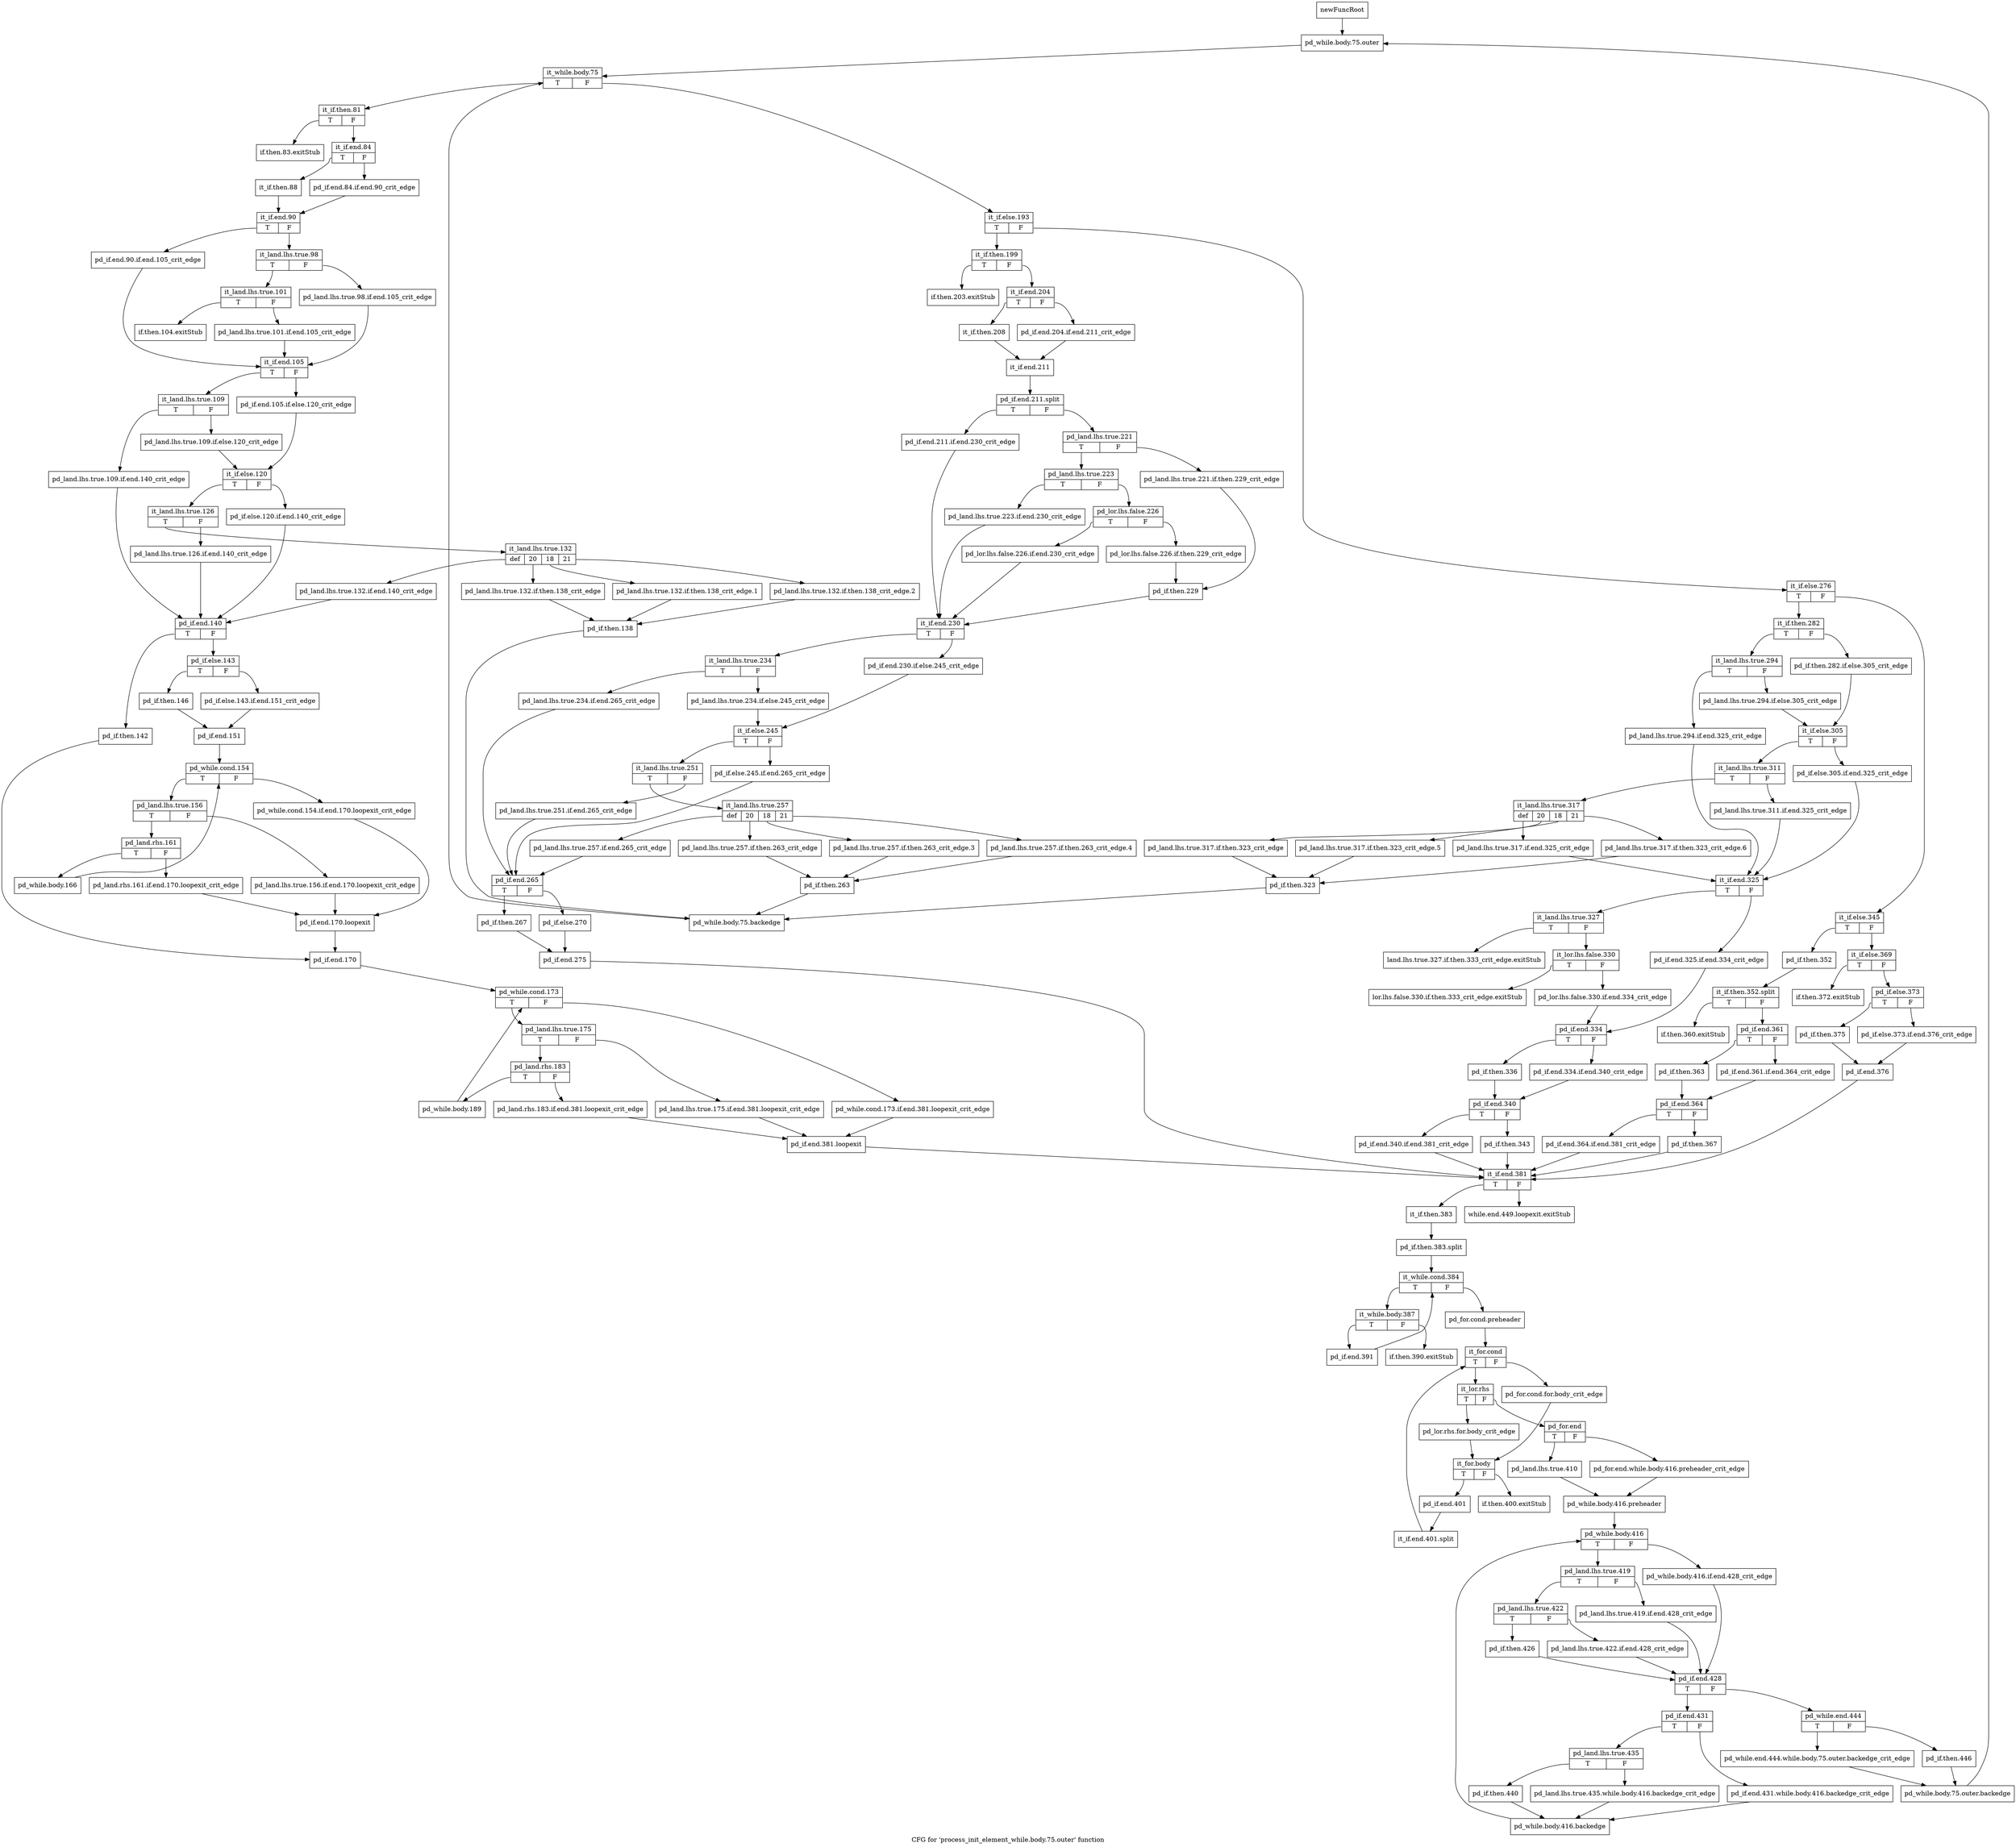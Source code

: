 digraph "CFG for 'process_init_element_while.body.75.outer' function" {
	label="CFG for 'process_init_element_while.body.75.outer' function";

	Node0xa076a60 [shape=record,label="{newFuncRoot}"];
	Node0xa076a60 -> Node0xa076dd0;
	Node0xa076ab0 [shape=record,label="{if.then.372.exitStub}"];
	Node0xa076b00 [shape=record,label="{if.then.360.exitStub}"];
	Node0xa076b50 [shape=record,label="{land.lhs.true.327.if.then.333_crit_edge.exitStub}"];
	Node0xa076ba0 [shape=record,label="{lor.lhs.false.330.if.then.333_crit_edge.exitStub}"];
	Node0xa076bf0 [shape=record,label="{if.then.203.exitStub}"];
	Node0xa076c40 [shape=record,label="{if.then.83.exitStub}"];
	Node0xa076c90 [shape=record,label="{if.then.104.exitStub}"];
	Node0xa076ce0 [shape=record,label="{while.end.449.loopexit.exitStub}"];
	Node0xa076d30 [shape=record,label="{if.then.400.exitStub}"];
	Node0xa076d80 [shape=record,label="{if.then.390.exitStub}"];
	Node0xa076dd0 [shape=record,label="{pd_while.body.75.outer}"];
	Node0xa076dd0 -> Node0xa076e20;
	Node0xa076e20 [shape=record,label="{it_while.body.75|{<s0>T|<s1>F}}"];
	Node0xa076e20:s0 -> Node0xa078590;
	Node0xa076e20:s1 -> Node0xa076e70;
	Node0xa076e70 [shape=record,label="{it_if.else.193|{<s0>T|<s1>F}}"];
	Node0xa076e70:s0 -> Node0xa077b40;
	Node0xa076e70:s1 -> Node0xa076ec0;
	Node0xa076ec0 [shape=record,label="{it_if.else.276|{<s0>T|<s1>F}}"];
	Node0xa076ec0:s0 -> Node0xa077320;
	Node0xa076ec0:s1 -> Node0xa076f10;
	Node0xa076f10 [shape=record,label="{it_if.else.345|{<s0>T|<s1>F}}"];
	Node0xa076f10:s0 -> Node0xa0770f0;
	Node0xa076f10:s1 -> Node0xa076f60;
	Node0xa076f60 [shape=record,label="{it_if.else.369|{<s0>T|<s1>F}}"];
	Node0xa076f60:s0 -> Node0xa076ab0;
	Node0xa076f60:s1 -> Node0xa076fb0;
	Node0xa076fb0 [shape=record,label="{pd_if.else.373|{<s0>T|<s1>F}}"];
	Node0xa076fb0:s0 -> Node0xa077050;
	Node0xa076fb0:s1 -> Node0xa077000;
	Node0xa077000 [shape=record,label="{pd_if.else.373.if.end.376_crit_edge}"];
	Node0xa077000 -> Node0xa0770a0;
	Node0xa077050 [shape=record,label="{pd_if.then.375}"];
	Node0xa077050 -> Node0xa0770a0;
	Node0xa0770a0 [shape=record,label="{pd_if.end.376}"];
	Node0xa0770a0 -> Node0xa079490;
	Node0xa0770f0 [shape=record,label="{pd_if.then.352}"];
	Node0xa0770f0 -> Node0xf0f0340;
	Node0xf0f0340 [shape=record,label="{it_if.then.352.split|{<s0>T|<s1>F}}"];
	Node0xf0f0340:s0 -> Node0xa076b00;
	Node0xf0f0340:s1 -> Node0xa077140;
	Node0xa077140 [shape=record,label="{pd_if.end.361|{<s0>T|<s1>F}}"];
	Node0xa077140:s0 -> Node0xa0771e0;
	Node0xa077140:s1 -> Node0xa077190;
	Node0xa077190 [shape=record,label="{pd_if.end.361.if.end.364_crit_edge}"];
	Node0xa077190 -> Node0xa077230;
	Node0xa0771e0 [shape=record,label="{pd_if.then.363}"];
	Node0xa0771e0 -> Node0xa077230;
	Node0xa077230 [shape=record,label="{pd_if.end.364|{<s0>T|<s1>F}}"];
	Node0xa077230:s0 -> Node0xa0772d0;
	Node0xa077230:s1 -> Node0xa077280;
	Node0xa077280 [shape=record,label="{pd_if.then.367}"];
	Node0xa077280 -> Node0xa079490;
	Node0xa0772d0 [shape=record,label="{pd_if.end.364.if.end.381_crit_edge}"];
	Node0xa0772d0 -> Node0xa079490;
	Node0xa077320 [shape=record,label="{it_if.then.282|{<s0>T|<s1>F}}"];
	Node0xa077320:s0 -> Node0xa0773c0;
	Node0xa077320:s1 -> Node0xa077370;
	Node0xa077370 [shape=record,label="{pd_if.then.282.if.else.305_crit_edge}"];
	Node0xa077370 -> Node0xa077460;
	Node0xa0773c0 [shape=record,label="{it_land.lhs.true.294|{<s0>T|<s1>F}}"];
	Node0xa0773c0:s0 -> Node0xa077780;
	Node0xa0773c0:s1 -> Node0xa077410;
	Node0xa077410 [shape=record,label="{pd_land.lhs.true.294.if.else.305_crit_edge}"];
	Node0xa077410 -> Node0xa077460;
	Node0xa077460 [shape=record,label="{it_if.else.305|{<s0>T|<s1>F}}"];
	Node0xa077460:s0 -> Node0xa077500;
	Node0xa077460:s1 -> Node0xa0774b0;
	Node0xa0774b0 [shape=record,label="{pd_if.else.305.if.end.325_crit_edge}"];
	Node0xa0774b0 -> Node0xa0777d0;
	Node0xa077500 [shape=record,label="{it_land.lhs.true.311|{<s0>T|<s1>F}}"];
	Node0xa077500:s0 -> Node0xa0775a0;
	Node0xa077500:s1 -> Node0xa077550;
	Node0xa077550 [shape=record,label="{pd_land.lhs.true.311.if.end.325_crit_edge}"];
	Node0xa077550 -> Node0xa0777d0;
	Node0xa0775a0 [shape=record,label="{it_land.lhs.true.317|{<s0>def|<s1>20|<s2>18|<s3>21}}"];
	Node0xa0775a0:s0 -> Node0xa077730;
	Node0xa0775a0:s1 -> Node0xa077690;
	Node0xa0775a0:s2 -> Node0xa077640;
	Node0xa0775a0:s3 -> Node0xa0775f0;
	Node0xa0775f0 [shape=record,label="{pd_land.lhs.true.317.if.then.323_crit_edge.6}"];
	Node0xa0775f0 -> Node0xa0776e0;
	Node0xa077640 [shape=record,label="{pd_land.lhs.true.317.if.then.323_crit_edge.5}"];
	Node0xa077640 -> Node0xa0776e0;
	Node0xa077690 [shape=record,label="{pd_land.lhs.true.317.if.then.323_crit_edge}"];
	Node0xa077690 -> Node0xa0776e0;
	Node0xa0776e0 [shape=record,label="{pd_if.then.323}"];
	Node0xa0776e0 -> Node0xa078cc0;
	Node0xa077730 [shape=record,label="{pd_land.lhs.true.317.if.end.325_crit_edge}"];
	Node0xa077730 -> Node0xa0777d0;
	Node0xa077780 [shape=record,label="{pd_land.lhs.true.294.if.end.325_crit_edge}"];
	Node0xa077780 -> Node0xa0777d0;
	Node0xa0777d0 [shape=record,label="{it_if.end.325|{<s0>T|<s1>F}}"];
	Node0xa0777d0:s0 -> Node0xa077870;
	Node0xa0777d0:s1 -> Node0xa077820;
	Node0xa077820 [shape=record,label="{pd_if.end.325.if.end.334_crit_edge}"];
	Node0xa077820 -> Node0xa077960;
	Node0xa077870 [shape=record,label="{it_land.lhs.true.327|{<s0>T|<s1>F}}"];
	Node0xa077870:s0 -> Node0xa076b50;
	Node0xa077870:s1 -> Node0xa0778c0;
	Node0xa0778c0 [shape=record,label="{it_lor.lhs.false.330|{<s0>T|<s1>F}}"];
	Node0xa0778c0:s0 -> Node0xa076ba0;
	Node0xa0778c0:s1 -> Node0xa077910;
	Node0xa077910 [shape=record,label="{pd_lor.lhs.false.330.if.end.334_crit_edge}"];
	Node0xa077910 -> Node0xa077960;
	Node0xa077960 [shape=record,label="{pd_if.end.334|{<s0>T|<s1>F}}"];
	Node0xa077960:s0 -> Node0xa077a00;
	Node0xa077960:s1 -> Node0xa0779b0;
	Node0xa0779b0 [shape=record,label="{pd_if.end.334.if.end.340_crit_edge}"];
	Node0xa0779b0 -> Node0xa077a50;
	Node0xa077a00 [shape=record,label="{pd_if.then.336}"];
	Node0xa077a00 -> Node0xa077a50;
	Node0xa077a50 [shape=record,label="{pd_if.end.340|{<s0>T|<s1>F}}"];
	Node0xa077a50:s0 -> Node0xa077af0;
	Node0xa077a50:s1 -> Node0xa077aa0;
	Node0xa077aa0 [shape=record,label="{pd_if.then.343}"];
	Node0xa077aa0 -> Node0xa079490;
	Node0xa077af0 [shape=record,label="{pd_if.end.340.if.end.381_crit_edge}"];
	Node0xa077af0 -> Node0xa079490;
	Node0xa077b40 [shape=record,label="{it_if.then.199|{<s0>T|<s1>F}}"];
	Node0xa077b40:s0 -> Node0xa076bf0;
	Node0xa077b40:s1 -> Node0xa077b90;
	Node0xa077b90 [shape=record,label="{it_if.end.204|{<s0>T|<s1>F}}"];
	Node0xa077b90:s0 -> Node0xa077c30;
	Node0xa077b90:s1 -> Node0xa077be0;
	Node0xa077be0 [shape=record,label="{pd_if.end.204.if.end.211_crit_edge}"];
	Node0xa077be0 -> Node0xa077c80;
	Node0xa077c30 [shape=record,label="{it_if.then.208}"];
	Node0xa077c30 -> Node0xa077c80;
	Node0xa077c80 [shape=record,label="{it_if.end.211}"];
	Node0xa077c80 -> Node0xf0eda00;
	Node0xf0eda00 [shape=record,label="{pd_if.end.211.split|{<s0>T|<s1>F}}"];
	Node0xf0eda00:s0 -> Node0xa077f50;
	Node0xf0eda00:s1 -> Node0xa077cd0;
	Node0xa077cd0 [shape=record,label="{pd_land.lhs.true.221|{<s0>T|<s1>F}}"];
	Node0xa077cd0:s0 -> Node0xa077d70;
	Node0xa077cd0:s1 -> Node0xa077d20;
	Node0xa077d20 [shape=record,label="{pd_land.lhs.true.221.if.then.229_crit_edge}"];
	Node0xa077d20 -> Node0xa077e60;
	Node0xa077d70 [shape=record,label="{pd_land.lhs.true.223|{<s0>T|<s1>F}}"];
	Node0xa077d70:s0 -> Node0xa077f00;
	Node0xa077d70:s1 -> Node0xa077dc0;
	Node0xa077dc0 [shape=record,label="{pd_lor.lhs.false.226|{<s0>T|<s1>F}}"];
	Node0xa077dc0:s0 -> Node0xa077eb0;
	Node0xa077dc0:s1 -> Node0xa077e10;
	Node0xa077e10 [shape=record,label="{pd_lor.lhs.false.226.if.then.229_crit_edge}"];
	Node0xa077e10 -> Node0xa077e60;
	Node0xa077e60 [shape=record,label="{pd_if.then.229}"];
	Node0xa077e60 -> Node0xa077fa0;
	Node0xa077eb0 [shape=record,label="{pd_lor.lhs.false.226.if.end.230_crit_edge}"];
	Node0xa077eb0 -> Node0xa077fa0;
	Node0xa077f00 [shape=record,label="{pd_land.lhs.true.223.if.end.230_crit_edge}"];
	Node0xa077f00 -> Node0xa077fa0;
	Node0xa077f50 [shape=record,label="{pd_if.end.211.if.end.230_crit_edge}"];
	Node0xa077f50 -> Node0xa077fa0;
	Node0xa077fa0 [shape=record,label="{it_if.end.230|{<s0>T|<s1>F}}"];
	Node0xa077fa0:s0 -> Node0xa078040;
	Node0xa077fa0:s1 -> Node0xa077ff0;
	Node0xa077ff0 [shape=record,label="{pd_if.end.230.if.else.245_crit_edge}"];
	Node0xa077ff0 -> Node0xa0780e0;
	Node0xa078040 [shape=record,label="{it_land.lhs.true.234|{<s0>T|<s1>F}}"];
	Node0xa078040:s0 -> Node0xa078400;
	Node0xa078040:s1 -> Node0xa078090;
	Node0xa078090 [shape=record,label="{pd_land.lhs.true.234.if.else.245_crit_edge}"];
	Node0xa078090 -> Node0xa0780e0;
	Node0xa0780e0 [shape=record,label="{it_if.else.245|{<s0>T|<s1>F}}"];
	Node0xa0780e0:s0 -> Node0xa078180;
	Node0xa0780e0:s1 -> Node0xa078130;
	Node0xa078130 [shape=record,label="{pd_if.else.245.if.end.265_crit_edge}"];
	Node0xa078130 -> Node0xa078450;
	Node0xa078180 [shape=record,label="{it_land.lhs.true.251|{<s0>T|<s1>F}}"];
	Node0xa078180:s0 -> Node0xa078220;
	Node0xa078180:s1 -> Node0xa0781d0;
	Node0xa0781d0 [shape=record,label="{pd_land.lhs.true.251.if.end.265_crit_edge}"];
	Node0xa0781d0 -> Node0xa078450;
	Node0xa078220 [shape=record,label="{it_land.lhs.true.257|{<s0>def|<s1>20|<s2>18|<s3>21}}"];
	Node0xa078220:s0 -> Node0xa0783b0;
	Node0xa078220:s1 -> Node0xa078310;
	Node0xa078220:s2 -> Node0xa0782c0;
	Node0xa078220:s3 -> Node0xa078270;
	Node0xa078270 [shape=record,label="{pd_land.lhs.true.257.if.then.263_crit_edge.4}"];
	Node0xa078270 -> Node0xa078360;
	Node0xa0782c0 [shape=record,label="{pd_land.lhs.true.257.if.then.263_crit_edge.3}"];
	Node0xa0782c0 -> Node0xa078360;
	Node0xa078310 [shape=record,label="{pd_land.lhs.true.257.if.then.263_crit_edge}"];
	Node0xa078310 -> Node0xa078360;
	Node0xa078360 [shape=record,label="{pd_if.then.263}"];
	Node0xa078360 -> Node0xa078cc0;
	Node0xa0783b0 [shape=record,label="{pd_land.lhs.true.257.if.end.265_crit_edge}"];
	Node0xa0783b0 -> Node0xa078450;
	Node0xa078400 [shape=record,label="{pd_land.lhs.true.234.if.end.265_crit_edge}"];
	Node0xa078400 -> Node0xa078450;
	Node0xa078450 [shape=record,label="{pd_if.end.265|{<s0>T|<s1>F}}"];
	Node0xa078450:s0 -> Node0xa0784f0;
	Node0xa078450:s1 -> Node0xa0784a0;
	Node0xa0784a0 [shape=record,label="{pd_if.else.270}"];
	Node0xa0784a0 -> Node0xa078540;
	Node0xa0784f0 [shape=record,label="{pd_if.then.267}"];
	Node0xa0784f0 -> Node0xa078540;
	Node0xa078540 [shape=record,label="{pd_if.end.275}"];
	Node0xa078540 -> Node0xa079490;
	Node0xa078590 [shape=record,label="{it_if.then.81|{<s0>T|<s1>F}}"];
	Node0xa078590:s0 -> Node0xa076c40;
	Node0xa078590:s1 -> Node0xa0785e0;
	Node0xa0785e0 [shape=record,label="{it_if.end.84|{<s0>T|<s1>F}}"];
	Node0xa0785e0:s0 -> Node0xa078680;
	Node0xa0785e0:s1 -> Node0xa078630;
	Node0xa078630 [shape=record,label="{pd_if.end.84.if.end.90_crit_edge}"];
	Node0xa078630 -> Node0xa0786d0;
	Node0xa078680 [shape=record,label="{it_if.then.88}"];
	Node0xa078680 -> Node0xa0786d0;
	Node0xa0786d0 [shape=record,label="{it_if.end.90|{<s0>T|<s1>F}}"];
	Node0xa0786d0:s0 -> Node0xa078860;
	Node0xa0786d0:s1 -> Node0xa078720;
	Node0xa078720 [shape=record,label="{it_land.lhs.true.98|{<s0>T|<s1>F}}"];
	Node0xa078720:s0 -> Node0xa0787c0;
	Node0xa078720:s1 -> Node0xa078770;
	Node0xa078770 [shape=record,label="{pd_land.lhs.true.98.if.end.105_crit_edge}"];
	Node0xa078770 -> Node0xa0788b0;
	Node0xa0787c0 [shape=record,label="{it_land.lhs.true.101|{<s0>T|<s1>F}}"];
	Node0xa0787c0:s0 -> Node0xa076c90;
	Node0xa0787c0:s1 -> Node0xa078810;
	Node0xa078810 [shape=record,label="{pd_land.lhs.true.101.if.end.105_crit_edge}"];
	Node0xa078810 -> Node0xa0788b0;
	Node0xa078860 [shape=record,label="{pd_if.end.90.if.end.105_crit_edge}"];
	Node0xa078860 -> Node0xa0788b0;
	Node0xa0788b0 [shape=record,label="{it_if.end.105|{<s0>T|<s1>F}}"];
	Node0xa0788b0:s0 -> Node0xa078950;
	Node0xa0788b0:s1 -> Node0xa078900;
	Node0xa078900 [shape=record,label="{pd_if.end.105.if.else.120_crit_edge}"];
	Node0xa078900 -> Node0xa0789f0;
	Node0xa078950 [shape=record,label="{it_land.lhs.true.109|{<s0>T|<s1>F}}"];
	Node0xa078950:s0 -> Node0xa078d60;
	Node0xa078950:s1 -> Node0xa0789a0;
	Node0xa0789a0 [shape=record,label="{pd_land.lhs.true.109.if.else.120_crit_edge}"];
	Node0xa0789a0 -> Node0xa0789f0;
	Node0xa0789f0 [shape=record,label="{it_if.else.120|{<s0>T|<s1>F}}"];
	Node0xa0789f0:s0 -> Node0xa078a90;
	Node0xa0789f0:s1 -> Node0xa078a40;
	Node0xa078a40 [shape=record,label="{pd_if.else.120.if.end.140_crit_edge}"];
	Node0xa078a40 -> Node0xa078db0;
	Node0xa078a90 [shape=record,label="{it_land.lhs.true.126|{<s0>T|<s1>F}}"];
	Node0xa078a90:s0 -> Node0xa078b30;
	Node0xa078a90:s1 -> Node0xa078ae0;
	Node0xa078ae0 [shape=record,label="{pd_land.lhs.true.126.if.end.140_crit_edge}"];
	Node0xa078ae0 -> Node0xa078db0;
	Node0xa078b30 [shape=record,label="{it_land.lhs.true.132|{<s0>def|<s1>20|<s2>18|<s3>21}}"];
	Node0xa078b30:s0 -> Node0xa078d10;
	Node0xa078b30:s1 -> Node0xa078c20;
	Node0xa078b30:s2 -> Node0xa078bd0;
	Node0xa078b30:s3 -> Node0xa078b80;
	Node0xa078b80 [shape=record,label="{pd_land.lhs.true.132.if.then.138_crit_edge.2}"];
	Node0xa078b80 -> Node0xa078c70;
	Node0xa078bd0 [shape=record,label="{pd_land.lhs.true.132.if.then.138_crit_edge.1}"];
	Node0xa078bd0 -> Node0xa078c70;
	Node0xa078c20 [shape=record,label="{pd_land.lhs.true.132.if.then.138_crit_edge}"];
	Node0xa078c20 -> Node0xa078c70;
	Node0xa078c70 [shape=record,label="{pd_if.then.138}"];
	Node0xa078c70 -> Node0xa078cc0;
	Node0xa078cc0 [shape=record,label="{pd_while.body.75.backedge}"];
	Node0xa078cc0 -> Node0xa076e20;
	Node0xa078d10 [shape=record,label="{pd_land.lhs.true.132.if.end.140_crit_edge}"];
	Node0xa078d10 -> Node0xa078db0;
	Node0xa078d60 [shape=record,label="{pd_land.lhs.true.109.if.end.140_crit_edge}"];
	Node0xa078d60 -> Node0xa078db0;
	Node0xa078db0 [shape=record,label="{pd_if.end.140|{<s0>T|<s1>F}}"];
	Node0xa078db0:s0 -> Node0xa0791c0;
	Node0xa078db0:s1 -> Node0xa078e00;
	Node0xa078e00 [shape=record,label="{pd_if.else.143|{<s0>T|<s1>F}}"];
	Node0xa078e00:s0 -> Node0xa078ea0;
	Node0xa078e00:s1 -> Node0xa078e50;
	Node0xa078e50 [shape=record,label="{pd_if.else.143.if.end.151_crit_edge}"];
	Node0xa078e50 -> Node0xa078ef0;
	Node0xa078ea0 [shape=record,label="{pd_if.then.146}"];
	Node0xa078ea0 -> Node0xa078ef0;
	Node0xa078ef0 [shape=record,label="{pd_if.end.151}"];
	Node0xa078ef0 -> Node0xa078f40;
	Node0xa078f40 [shape=record,label="{pd_while.cond.154|{<s0>T|<s1>F}}"];
	Node0xa078f40:s0 -> Node0xa078fe0;
	Node0xa078f40:s1 -> Node0xa078f90;
	Node0xa078f90 [shape=record,label="{pd_while.cond.154.if.end.170.loopexit_crit_edge}"];
	Node0xa078f90 -> Node0xa079120;
	Node0xa078fe0 [shape=record,label="{pd_land.lhs.true.156|{<s0>T|<s1>F}}"];
	Node0xa078fe0:s0 -> Node0xa079080;
	Node0xa078fe0:s1 -> Node0xa079030;
	Node0xa079030 [shape=record,label="{pd_land.lhs.true.156.if.end.170.loopexit_crit_edge}"];
	Node0xa079030 -> Node0xa079120;
	Node0xa079080 [shape=record,label="{pd_land.rhs.161|{<s0>T|<s1>F}}"];
	Node0xa079080:s0 -> Node0xa079170;
	Node0xa079080:s1 -> Node0xa0790d0;
	Node0xa0790d0 [shape=record,label="{pd_land.rhs.161.if.end.170.loopexit_crit_edge}"];
	Node0xa0790d0 -> Node0xa079120;
	Node0xa079120 [shape=record,label="{pd_if.end.170.loopexit}"];
	Node0xa079120 -> Node0xa079210;
	Node0xa079170 [shape=record,label="{pd_while.body.166}"];
	Node0xa079170 -> Node0xa078f40;
	Node0xa0791c0 [shape=record,label="{pd_if.then.142}"];
	Node0xa0791c0 -> Node0xa079210;
	Node0xa079210 [shape=record,label="{pd_if.end.170}"];
	Node0xa079210 -> Node0xa079260;
	Node0xa079260 [shape=record,label="{pd_while.cond.173|{<s0>T|<s1>F}}"];
	Node0xa079260:s0 -> Node0xa079300;
	Node0xa079260:s1 -> Node0xa0792b0;
	Node0xa0792b0 [shape=record,label="{pd_while.cond.173.if.end.381.loopexit_crit_edge}"];
	Node0xa0792b0 -> Node0xa079440;
	Node0xa079300 [shape=record,label="{pd_land.lhs.true.175|{<s0>T|<s1>F}}"];
	Node0xa079300:s0 -> Node0xa0793a0;
	Node0xa079300:s1 -> Node0xa079350;
	Node0xa079350 [shape=record,label="{pd_land.lhs.true.175.if.end.381.loopexit_crit_edge}"];
	Node0xa079350 -> Node0xa079440;
	Node0xa0793a0 [shape=record,label="{pd_land.rhs.183|{<s0>T|<s1>F}}"];
	Node0xa0793a0:s0 -> Node0xa079f30;
	Node0xa0793a0:s1 -> Node0xa0793f0;
	Node0xa0793f0 [shape=record,label="{pd_land.rhs.183.if.end.381.loopexit_crit_edge}"];
	Node0xa0793f0 -> Node0xa079440;
	Node0xa079440 [shape=record,label="{pd_if.end.381.loopexit}"];
	Node0xa079440 -> Node0xa079490;
	Node0xa079490 [shape=record,label="{it_if.end.381|{<s0>T|<s1>F}}"];
	Node0xa079490:s0 -> Node0xa0794e0;
	Node0xa079490:s1 -> Node0xa076ce0;
	Node0xa0794e0 [shape=record,label="{it_if.then.383}"];
	Node0xa0794e0 -> Node0xf0ed280;
	Node0xf0ed280 [shape=record,label="{pd_if.then.383.split}"];
	Node0xf0ed280 -> Node0xa079530;
	Node0xa079530 [shape=record,label="{it_while.cond.384|{<s0>T|<s1>F}}"];
	Node0xa079530:s0 -> Node0xa079e90;
	Node0xa079530:s1 -> Node0xa079580;
	Node0xa079580 [shape=record,label="{pd_for.cond.preheader}"];
	Node0xa079580 -> Node0xa0795d0;
	Node0xa0795d0 [shape=record,label="{it_for.cond|{<s0>T|<s1>F}}"];
	Node0xa0795d0:s0 -> Node0xa079670;
	Node0xa0795d0:s1 -> Node0xa079620;
	Node0xa079620 [shape=record,label="{pd_for.cond.for.body_crit_edge}"];
	Node0xa079620 -> Node0xa079df0;
	Node0xa079670 [shape=record,label="{it_lor.rhs|{<s0>T|<s1>F}}"];
	Node0xa079670:s0 -> Node0xa079da0;
	Node0xa079670:s1 -> Node0xa0796c0;
	Node0xa0796c0 [shape=record,label="{pd_for.end|{<s0>T|<s1>F}}"];
	Node0xa0796c0:s0 -> Node0xa079760;
	Node0xa0796c0:s1 -> Node0xa079710;
	Node0xa079710 [shape=record,label="{pd_for.end.while.body.416.preheader_crit_edge}"];
	Node0xa079710 -> Node0xa0797b0;
	Node0xa079760 [shape=record,label="{pd_land.lhs.true.410}"];
	Node0xa079760 -> Node0xa0797b0;
	Node0xa0797b0 [shape=record,label="{pd_while.body.416.preheader}"];
	Node0xa0797b0 -> Node0xa079800;
	Node0xa079800 [shape=record,label="{pd_while.body.416|{<s0>T|<s1>F}}"];
	Node0xa079800:s0 -> Node0xa0798a0;
	Node0xa079800:s1 -> Node0xa079850;
	Node0xa079850 [shape=record,label="{pd_while.body.416.if.end.428_crit_edge}"];
	Node0xa079850 -> Node0xa079a30;
	Node0xa0798a0 [shape=record,label="{pd_land.lhs.true.419|{<s0>T|<s1>F}}"];
	Node0xa0798a0:s0 -> Node0xa079940;
	Node0xa0798a0:s1 -> Node0xa0798f0;
	Node0xa0798f0 [shape=record,label="{pd_land.lhs.true.419.if.end.428_crit_edge}"];
	Node0xa0798f0 -> Node0xa079a30;
	Node0xa079940 [shape=record,label="{pd_land.lhs.true.422|{<s0>T|<s1>F}}"];
	Node0xa079940:s0 -> Node0xa0799e0;
	Node0xa079940:s1 -> Node0xa079990;
	Node0xa079990 [shape=record,label="{pd_land.lhs.true.422.if.end.428_crit_edge}"];
	Node0xa079990 -> Node0xa079a30;
	Node0xa0799e0 [shape=record,label="{pd_if.then.426}"];
	Node0xa0799e0 -> Node0xa079a30;
	Node0xa079a30 [shape=record,label="{pd_if.end.428|{<s0>T|<s1>F}}"];
	Node0xa079a30:s0 -> Node0xa079bc0;
	Node0xa079a30:s1 -> Node0xa079a80;
	Node0xa079a80 [shape=record,label="{pd_while.end.444|{<s0>T|<s1>F}}"];
	Node0xa079a80:s0 -> Node0xa079b20;
	Node0xa079a80:s1 -> Node0xa079ad0;
	Node0xa079ad0 [shape=record,label="{pd_if.then.446}"];
	Node0xa079ad0 -> Node0xa079b70;
	Node0xa079b20 [shape=record,label="{pd_while.end.444.while.body.75.outer.backedge_crit_edge}"];
	Node0xa079b20 -> Node0xa079b70;
	Node0xa079b70 [shape=record,label="{pd_while.body.75.outer.backedge}"];
	Node0xa079b70 -> Node0xa076dd0;
	Node0xa079bc0 [shape=record,label="{pd_if.end.431|{<s0>T|<s1>F}}"];
	Node0xa079bc0:s0 -> Node0xa079c60;
	Node0xa079bc0:s1 -> Node0xa079c10;
	Node0xa079c10 [shape=record,label="{pd_if.end.431.while.body.416.backedge_crit_edge}"];
	Node0xa079c10 -> Node0xa079d50;
	Node0xa079c60 [shape=record,label="{pd_land.lhs.true.435|{<s0>T|<s1>F}}"];
	Node0xa079c60:s0 -> Node0xa079d00;
	Node0xa079c60:s1 -> Node0xa079cb0;
	Node0xa079cb0 [shape=record,label="{pd_land.lhs.true.435.while.body.416.backedge_crit_edge}"];
	Node0xa079cb0 -> Node0xa079d50;
	Node0xa079d00 [shape=record,label="{pd_if.then.440}"];
	Node0xa079d00 -> Node0xa079d50;
	Node0xa079d50 [shape=record,label="{pd_while.body.416.backedge}"];
	Node0xa079d50 -> Node0xa079800;
	Node0xa079da0 [shape=record,label="{pd_lor.rhs.for.body_crit_edge}"];
	Node0xa079da0 -> Node0xa079df0;
	Node0xa079df0 [shape=record,label="{it_for.body|{<s0>T|<s1>F}}"];
	Node0xa079df0:s0 -> Node0xa079e40;
	Node0xa079df0:s1 -> Node0xa076d30;
	Node0xa079e40 [shape=record,label="{pd_if.end.401}"];
	Node0xa079e40 -> Node0xf0edf30;
	Node0xf0edf30 [shape=record,label="{it_if.end.401.split}"];
	Node0xf0edf30 -> Node0xa0795d0;
	Node0xa079e90 [shape=record,label="{it_while.body.387|{<s0>T|<s1>F}}"];
	Node0xa079e90:s0 -> Node0xa079ee0;
	Node0xa079e90:s1 -> Node0xa076d80;
	Node0xa079ee0 [shape=record,label="{pd_if.end.391}"];
	Node0xa079ee0 -> Node0xa079530;
	Node0xa079f30 [shape=record,label="{pd_while.body.189}"];
	Node0xa079f30 -> Node0xa079260;
}
